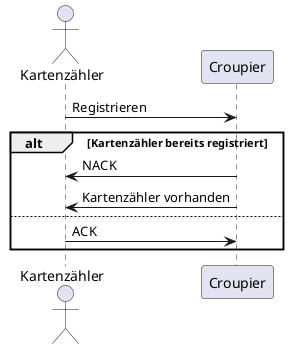 @startuml
actor Kartenzähler
participant Croupier

Kartenzähler -> Croupier: Registrieren

alt Kartenzähler bereits registriert
    Croupier -> Kartenzähler: NACK
    Croupier -> Kartenzähler: Kartenzähler vorhanden
else
    Kartenzähler -> Croupier: ACK    
end
@enduml